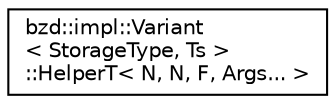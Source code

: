 digraph "Graphical Class Hierarchy"
{
  edge [fontname="Helvetica",fontsize="10",labelfontname="Helvetica",labelfontsize="10"];
  node [fontname="Helvetica",fontsize="10",shape=record];
  rankdir="LR";
  Node0 [label="bzd::impl::Variant\l\< StorageType, Ts \>\l::HelperT\< N, N, F, Args... \>",height=0.2,width=0.4,color="black", fillcolor="white", style="filled",URL="$structbzd_1_1impl_1_1Variant_1_1HelperT_3_01N_00_01N_00_01F_00_01Args_8_8_8_01_4.html"];
}
